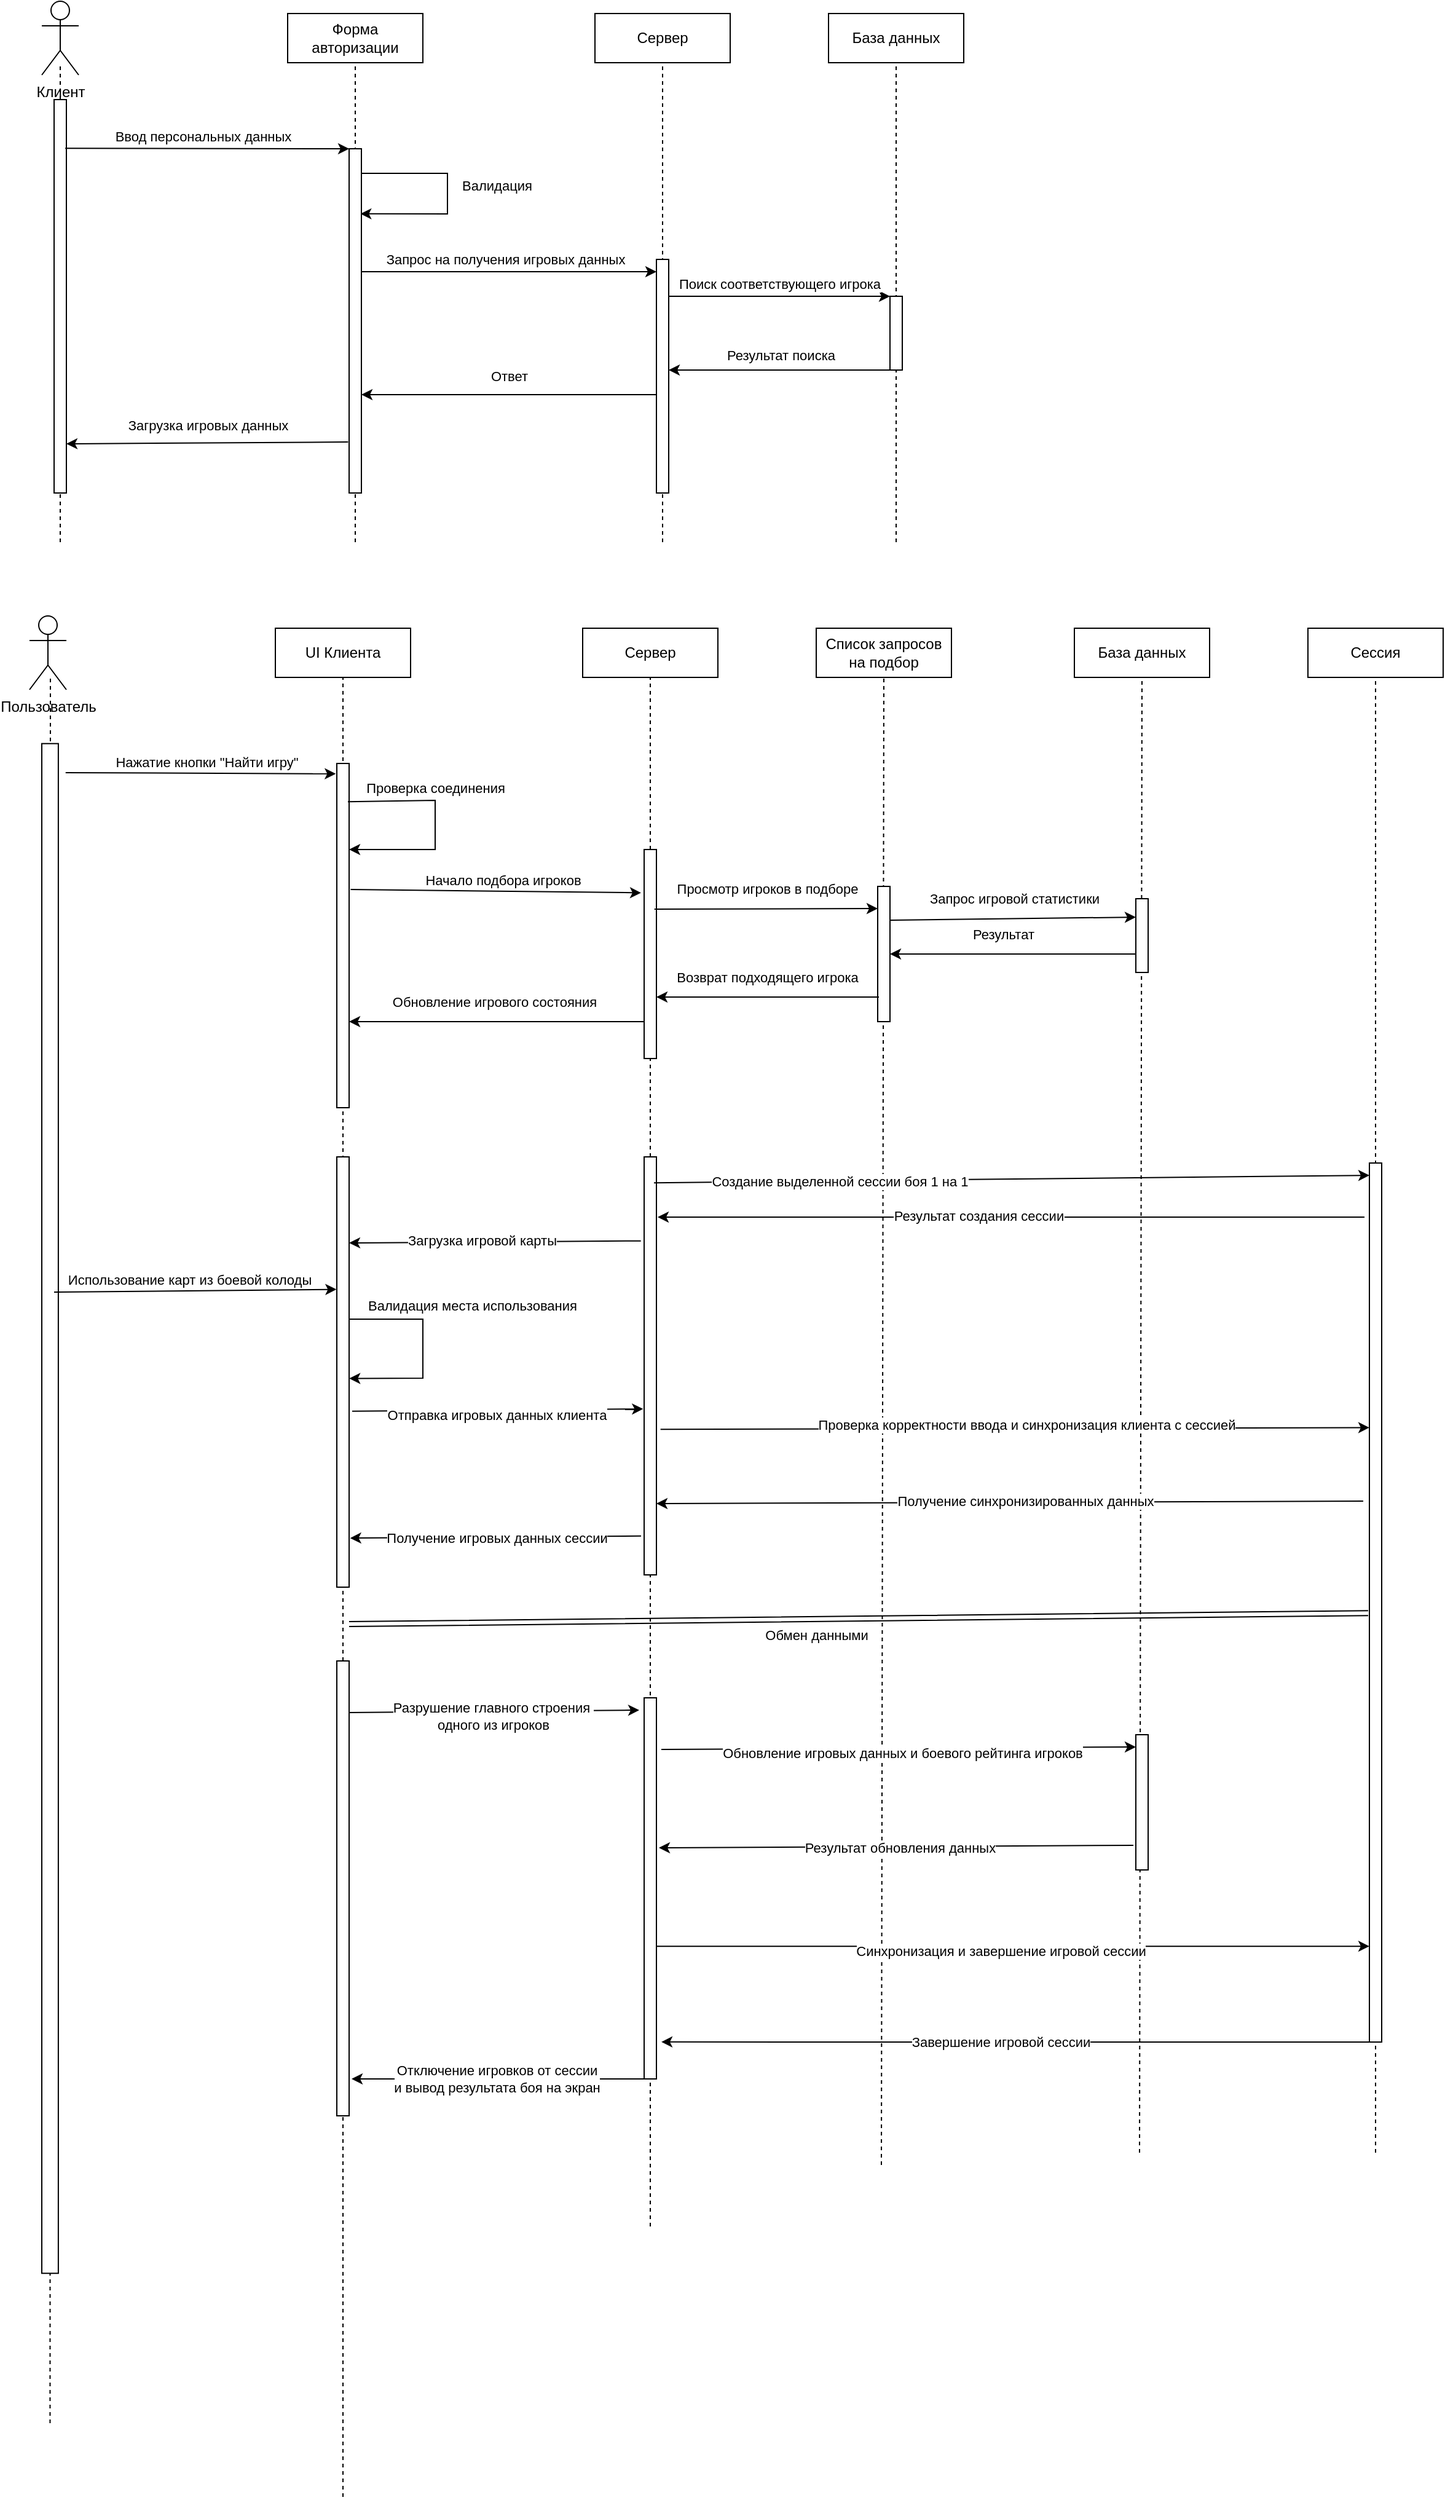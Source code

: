 <mxfile version="26.2.2">
  <diagram name="Page-1" id="2YBvvXClWsGukQMizWep">
    <mxGraphModel dx="2380" dy="1415" grid="1" gridSize="10" guides="1" tooltips="1" connect="1" arrows="1" fold="1" page="1" pageScale="1" pageWidth="850" pageHeight="1100" math="0" shadow="0">
      <root>
        <mxCell id="0" />
        <mxCell id="1" parent="0" />
        <mxCell id="uNs6HZ14tONVLXib2CyK-1" value="Клиент" style="shape=umlActor;verticalLabelPosition=bottom;verticalAlign=top;html=1;outlineConnect=0;" vertex="1" parent="1">
          <mxGeometry x="70" y="90" width="30" height="60" as="geometry" />
        </mxCell>
        <mxCell id="uNs6HZ14tONVLXib2CyK-5" value="Форма авторизации" style="rounded=0;whiteSpace=wrap;html=1;" vertex="1" parent="1">
          <mxGeometry x="270" y="100" width="110" height="40" as="geometry" />
        </mxCell>
        <mxCell id="uNs6HZ14tONVLXib2CyK-8" value="" style="group" vertex="1" connectable="0" parent="1">
          <mxGeometry x="80" y="140" width="10" height="390" as="geometry" />
        </mxCell>
        <mxCell id="uNs6HZ14tONVLXib2CyK-9" value="" style="endArrow=none;dashed=1;html=1;rounded=0;" edge="1" parent="uNs6HZ14tONVLXib2CyK-8">
          <mxGeometry width="50" height="50" relative="1" as="geometry">
            <mxPoint x="5" y="390" as="sourcePoint" />
            <mxPoint x="5" as="targetPoint" />
          </mxGeometry>
        </mxCell>
        <mxCell id="uNs6HZ14tONVLXib2CyK-10" value="" style="rounded=0;whiteSpace=wrap;html=1;" vertex="1" parent="uNs6HZ14tONVLXib2CyK-8">
          <mxGeometry y="30" width="10" height="320" as="geometry" />
        </mxCell>
        <mxCell id="uNs6HZ14tONVLXib2CyK-14" value="" style="endArrow=classic;html=1;rounded=0;exitX=0.907;exitY=0.124;exitDx=0;exitDy=0;exitPerimeter=0;entryX=0;entryY=0;entryDx=0;entryDy=0;" edge="1" parent="1" source="uNs6HZ14tONVLXib2CyK-10" target="uNs6HZ14tONVLXib2CyK-2">
          <mxGeometry width="50" height="50" relative="1" as="geometry">
            <mxPoint x="270" y="260" as="sourcePoint" />
            <mxPoint x="319" y="220" as="targetPoint" />
          </mxGeometry>
        </mxCell>
        <mxCell id="uNs6HZ14tONVLXib2CyK-15" value="Ввод персональных данных" style="edgeLabel;html=1;align=center;verticalAlign=middle;resizable=0;points=[];" vertex="1" connectable="0" parent="uNs6HZ14tONVLXib2CyK-14">
          <mxGeometry x="0.116" y="-1" relative="1" as="geometry">
            <mxPoint x="-17" y="-11" as="offset" />
          </mxGeometry>
        </mxCell>
        <mxCell id="uNs6HZ14tONVLXib2CyK-19" value="Сервер" style="rounded=0;whiteSpace=wrap;html=1;" vertex="1" parent="1">
          <mxGeometry x="520" y="100" width="110" height="40" as="geometry" />
        </mxCell>
        <mxCell id="uNs6HZ14tONVLXib2CyK-20" value="" style="endArrow=classic;html=1;rounded=0;entryX=0.333;entryY=0.217;entryDx=0;entryDy=0;entryPerimeter=0;" edge="1" parent="1">
          <mxGeometry width="50" height="50" relative="1" as="geometry">
            <mxPoint x="330" y="310" as="sourcePoint" />
            <mxPoint x="570.0" y="310.0" as="targetPoint" />
          </mxGeometry>
        </mxCell>
        <mxCell id="uNs6HZ14tONVLXib2CyK-21" value="Запрос на получения игровых данных" style="edgeLabel;html=1;align=center;verticalAlign=middle;resizable=0;points=[];" vertex="1" connectable="0" parent="uNs6HZ14tONVLXib2CyK-20">
          <mxGeometry x="0.116" y="-1" relative="1" as="geometry">
            <mxPoint x="-17" y="-11" as="offset" />
          </mxGeometry>
        </mxCell>
        <mxCell id="uNs6HZ14tONVLXib2CyK-22" value="" style="endArrow=classic;html=1;rounded=0;exitX=0.907;exitY=0.124;exitDx=0;exitDy=0;exitPerimeter=0;entryX=0.914;entryY=0.189;entryDx=0;entryDy=0;entryPerimeter=0;" edge="1" parent="1" target="uNs6HZ14tONVLXib2CyK-2">
          <mxGeometry width="50" height="50" relative="1" as="geometry">
            <mxPoint x="330" y="230" as="sourcePoint" />
            <mxPoint x="400" y="231" as="targetPoint" />
            <Array as="points">
              <mxPoint x="400" y="230" />
              <mxPoint x="400" y="263" />
            </Array>
          </mxGeometry>
        </mxCell>
        <mxCell id="uNs6HZ14tONVLXib2CyK-23" value="Валидация" style="edgeLabel;html=1;align=center;verticalAlign=middle;resizable=0;points=[];" vertex="1" connectable="0" parent="uNs6HZ14tONVLXib2CyK-22">
          <mxGeometry x="0.116" y="-1" relative="1" as="geometry">
            <mxPoint x="41" y="-17" as="offset" />
          </mxGeometry>
        </mxCell>
        <mxCell id="uNs6HZ14tONVLXib2CyK-24" value="" style="endArrow=classic;html=1;rounded=0;entryX=0.333;entryY=0.217;entryDx=0;entryDy=0;entryPerimeter=0;" edge="1" parent="1">
          <mxGeometry width="50" height="50" relative="1" as="geometry">
            <mxPoint x="570.0" y="410.0" as="sourcePoint" />
            <mxPoint x="330" y="410" as="targetPoint" />
          </mxGeometry>
        </mxCell>
        <mxCell id="uNs6HZ14tONVLXib2CyK-25" value="Ответ" style="edgeLabel;html=1;align=center;verticalAlign=middle;resizable=0;points=[];" vertex="1" connectable="0" parent="uNs6HZ14tONVLXib2CyK-24">
          <mxGeometry x="0.116" y="-1" relative="1" as="geometry">
            <mxPoint x="14" y="-14" as="offset" />
          </mxGeometry>
        </mxCell>
        <mxCell id="uNs6HZ14tONVLXib2CyK-3" value="" style="endArrow=none;dashed=1;html=1;rounded=0;" edge="1" parent="1">
          <mxGeometry width="50" height="50" relative="1" as="geometry">
            <mxPoint x="325" y="530" as="sourcePoint" />
            <mxPoint x="325" y="140" as="targetPoint" />
          </mxGeometry>
        </mxCell>
        <mxCell id="uNs6HZ14tONVLXib2CyK-2" value="" style="rounded=0;whiteSpace=wrap;html=1;" vertex="1" parent="1">
          <mxGeometry x="320" y="210" width="10" height="280" as="geometry" />
        </mxCell>
        <mxCell id="uNs6HZ14tONVLXib2CyK-34" value="База данных" style="rounded=0;whiteSpace=wrap;html=1;" vertex="1" parent="1">
          <mxGeometry x="710" y="100" width="110" height="40" as="geometry" />
        </mxCell>
        <mxCell id="uNs6HZ14tONVLXib2CyK-17" value="" style="endArrow=none;dashed=1;html=1;rounded=0;" edge="1" parent="1">
          <mxGeometry width="50" height="50" relative="1" as="geometry">
            <mxPoint x="575" y="530" as="sourcePoint" />
            <mxPoint x="575" y="140" as="targetPoint" />
          </mxGeometry>
        </mxCell>
        <mxCell id="uNs6HZ14tONVLXib2CyK-18" value="" style="rounded=0;whiteSpace=wrap;html=1;" vertex="1" parent="1">
          <mxGeometry x="570" y="300" width="10" height="190" as="geometry" />
        </mxCell>
        <mxCell id="uNs6HZ14tONVLXib2CyK-35" value="" style="endArrow=classic;html=1;rounded=0;entryX=0;entryY=0;entryDx=0;entryDy=0;" edge="1" parent="1" target="uNs6HZ14tONVLXib2CyK-33">
          <mxGeometry width="50" height="50" relative="1" as="geometry">
            <mxPoint x="580" y="330" as="sourcePoint" />
            <mxPoint x="740" y="330" as="targetPoint" />
          </mxGeometry>
        </mxCell>
        <mxCell id="uNs6HZ14tONVLXib2CyK-36" value="Поиск соответствующего игрока" style="edgeLabel;html=1;align=center;verticalAlign=middle;resizable=0;points=[];" vertex="1" connectable="0" parent="uNs6HZ14tONVLXib2CyK-35">
          <mxGeometry x="0.116" y="-1" relative="1" as="geometry">
            <mxPoint x="-11" y="-11" as="offset" />
          </mxGeometry>
        </mxCell>
        <mxCell id="uNs6HZ14tONVLXib2CyK-37" value="" style="endArrow=classic;html=1;rounded=0;entryX=0;entryY=0.5;entryDx=0;entryDy=0;" edge="1" parent="1">
          <mxGeometry width="50" height="50" relative="1" as="geometry">
            <mxPoint x="760" y="390" as="sourcePoint" />
            <mxPoint x="580" y="390" as="targetPoint" />
          </mxGeometry>
        </mxCell>
        <mxCell id="uNs6HZ14tONVLXib2CyK-38" value="Результат поиска" style="edgeLabel;html=1;align=center;verticalAlign=middle;resizable=0;points=[];" vertex="1" connectable="0" parent="uNs6HZ14tONVLXib2CyK-37">
          <mxGeometry x="0.116" y="-1" relative="1" as="geometry">
            <mxPoint x="11" y="-11" as="offset" />
          </mxGeometry>
        </mxCell>
        <mxCell id="uNs6HZ14tONVLXib2CyK-39" value="" style="endArrow=classic;html=1;rounded=0;entryX=0.333;entryY=0.217;entryDx=0;entryDy=0;entryPerimeter=0;exitX=-0.083;exitY=0.852;exitDx=0;exitDy=0;exitPerimeter=0;" edge="1" parent="1" source="uNs6HZ14tONVLXib2CyK-2">
          <mxGeometry width="50" height="50" relative="1" as="geometry">
            <mxPoint x="310" y="450" as="sourcePoint" />
            <mxPoint x="90" y="450" as="targetPoint" />
          </mxGeometry>
        </mxCell>
        <mxCell id="uNs6HZ14tONVLXib2CyK-40" value="Загрузка игровых данных" style="edgeLabel;html=1;align=center;verticalAlign=middle;resizable=0;points=[];" vertex="1" connectable="0" parent="uNs6HZ14tONVLXib2CyK-39">
          <mxGeometry x="0.116" y="-1" relative="1" as="geometry">
            <mxPoint x="14" y="-14" as="offset" />
          </mxGeometry>
        </mxCell>
        <mxCell id="uNs6HZ14tONVLXib2CyK-69" value="Пользователь" style="shape=umlActor;verticalLabelPosition=bottom;verticalAlign=top;html=1;outlineConnect=0;" vertex="1" parent="1">
          <mxGeometry x="60" y="590" width="30" height="60" as="geometry" />
        </mxCell>
        <mxCell id="uNs6HZ14tONVLXib2CyK-70" value="UI Клиента" style="rounded=0;whiteSpace=wrap;html=1;" vertex="1" parent="1">
          <mxGeometry x="260" y="600" width="110" height="40" as="geometry" />
        </mxCell>
        <mxCell id="uNs6HZ14tONVLXib2CyK-71" value="" style="group" vertex="1" connectable="0" parent="1">
          <mxGeometry x="70" y="580" width="13.45" height="1480" as="geometry" />
        </mxCell>
        <mxCell id="uNs6HZ14tONVLXib2CyK-72" value="" style="endArrow=none;dashed=1;html=1;rounded=0;" edge="1" parent="uNs6HZ14tONVLXib2CyK-71">
          <mxGeometry width="50" height="50" relative="1" as="geometry">
            <mxPoint x="6.725" y="1480" as="sourcePoint" />
            <mxPoint x="7" y="60" as="targetPoint" />
          </mxGeometry>
        </mxCell>
        <mxCell id="uNs6HZ14tONVLXib2CyK-73" value="" style="rounded=0;whiteSpace=wrap;html=1;" vertex="1" parent="uNs6HZ14tONVLXib2CyK-71">
          <mxGeometry y="113.838" width="13.45" height="1244.28" as="geometry" />
        </mxCell>
        <mxCell id="uNs6HZ14tONVLXib2CyK-76" value="Сервер" style="rounded=0;whiteSpace=wrap;html=1;" vertex="1" parent="1">
          <mxGeometry x="510" y="600" width="110" height="40" as="geometry" />
        </mxCell>
        <mxCell id="uNs6HZ14tONVLXib2CyK-83" value="" style="endArrow=none;dashed=1;html=1;rounded=0;" edge="1" parent="1" source="uNs6HZ14tONVLXib2CyK-178">
          <mxGeometry width="50" height="50" relative="1" as="geometry">
            <mxPoint x="315" y="2120" as="sourcePoint" />
            <mxPoint x="315" y="640" as="targetPoint" />
          </mxGeometry>
        </mxCell>
        <mxCell id="uNs6HZ14tONVLXib2CyK-84" value="" style="rounded=0;whiteSpace=wrap;html=1;" vertex="1" parent="1">
          <mxGeometry x="310" y="710" width="10" height="280" as="geometry" />
        </mxCell>
        <mxCell id="uNs6HZ14tONVLXib2CyK-89" value="" style="endArrow=none;dashed=1;html=1;rounded=0;" edge="1" parent="1" source="uNs6HZ14tONVLXib2CyK-90">
          <mxGeometry width="50" height="50" relative="1" as="geometry">
            <mxPoint x="565" y="1030" as="sourcePoint" />
            <mxPoint x="565" y="640" as="targetPoint" />
          </mxGeometry>
        </mxCell>
        <mxCell id="uNs6HZ14tONVLXib2CyK-32" value="" style="endArrow=none;dashed=1;html=1;rounded=0;" edge="1" parent="1">
          <mxGeometry width="50" height="50" relative="1" as="geometry">
            <mxPoint x="765" y="530" as="sourcePoint" />
            <mxPoint x="765" y="140" as="targetPoint" />
          </mxGeometry>
        </mxCell>
        <mxCell id="uNs6HZ14tONVLXib2CyK-33" value="" style="rounded=0;whiteSpace=wrap;html=1;" vertex="1" parent="1">
          <mxGeometry x="760" y="330" width="10" height="60" as="geometry" />
        </mxCell>
        <mxCell id="uNs6HZ14tONVLXib2CyK-100" value="" style="endArrow=classic;html=1;rounded=0;exitX=1.44;exitY=0.019;exitDx=0;exitDy=0;exitPerimeter=0;entryX=-0.083;entryY=0.03;entryDx=0;entryDy=0;entryPerimeter=0;" edge="1" parent="1" source="uNs6HZ14tONVLXib2CyK-73" target="uNs6HZ14tONVLXib2CyK-84">
          <mxGeometry width="50" height="50" relative="1" as="geometry">
            <mxPoint x="440" y="780" as="sourcePoint" />
            <mxPoint x="490" y="730" as="targetPoint" />
          </mxGeometry>
        </mxCell>
        <mxCell id="uNs6HZ14tONVLXib2CyK-101" value="Нажатие кнопки &quot;Найти игру&quot;" style="edgeLabel;html=1;align=center;verticalAlign=middle;resizable=0;points=[];" vertex="1" connectable="0" parent="uNs6HZ14tONVLXib2CyK-100">
          <mxGeometry x="0.193" y="-4" relative="1" as="geometry">
            <mxPoint x="-17" y="-13" as="offset" />
          </mxGeometry>
        </mxCell>
        <mxCell id="uNs6HZ14tONVLXib2CyK-102" value="" style="endArrow=none;dashed=1;html=1;rounded=0;" edge="1" parent="1" target="uNs6HZ14tONVLXib2CyK-90">
          <mxGeometry width="50" height="50" relative="1" as="geometry">
            <mxPoint x="565" y="1900" as="sourcePoint" />
            <mxPoint x="565" y="640" as="targetPoint" />
          </mxGeometry>
        </mxCell>
        <mxCell id="uNs6HZ14tONVLXib2CyK-90" value="" style="rounded=0;whiteSpace=wrap;html=1;" vertex="1" parent="1">
          <mxGeometry x="560" y="780" width="10" height="170" as="geometry" />
        </mxCell>
        <mxCell id="uNs6HZ14tONVLXib2CyK-103" value="" style="endArrow=classic;html=1;rounded=0;exitX=0.9;exitY=0.111;exitDx=0;exitDy=0;exitPerimeter=0;entryX=1;entryY=0.25;entryDx=0;entryDy=0;" edge="1" parent="1" source="uNs6HZ14tONVLXib2CyK-84" target="uNs6HZ14tONVLXib2CyK-84">
          <mxGeometry width="50" height="50" relative="1" as="geometry">
            <mxPoint x="320" y="752" as="sourcePoint" />
            <mxPoint x="340" y="820" as="targetPoint" />
            <Array as="points">
              <mxPoint x="390" y="740" />
              <mxPoint x="390" y="780" />
            </Array>
          </mxGeometry>
        </mxCell>
        <mxCell id="uNs6HZ14tONVLXib2CyK-104" value="Проверка соединения" style="edgeLabel;html=1;align=center;verticalAlign=middle;resizable=0;points=[];" vertex="1" connectable="0" parent="uNs6HZ14tONVLXib2CyK-103">
          <mxGeometry x="0.193" y="-4" relative="1" as="geometry">
            <mxPoint x="4" y="-47" as="offset" />
          </mxGeometry>
        </mxCell>
        <mxCell id="uNs6HZ14tONVLXib2CyK-107" value="" style="endArrow=classic;html=1;rounded=0;exitX=1.12;exitY=0.366;exitDx=0;exitDy=0;exitPerimeter=0;entryX=-0.25;entryY=0.207;entryDx=0;entryDy=0;entryPerimeter=0;" edge="1" parent="1" source="uNs6HZ14tONVLXib2CyK-84" target="uNs6HZ14tONVLXib2CyK-90">
          <mxGeometry width="50" height="50" relative="1" as="geometry">
            <mxPoint x="320" y="802" as="sourcePoint" />
            <mxPoint x="549" y="800" as="targetPoint" />
          </mxGeometry>
        </mxCell>
        <mxCell id="uNs6HZ14tONVLXib2CyK-108" value="Начало подбора игроков" style="edgeLabel;html=1;align=center;verticalAlign=middle;resizable=0;points=[];" vertex="1" connectable="0" parent="uNs6HZ14tONVLXib2CyK-107">
          <mxGeometry x="0.193" y="-4" relative="1" as="geometry">
            <mxPoint x="-17" y="-13" as="offset" />
          </mxGeometry>
        </mxCell>
        <mxCell id="uNs6HZ14tONVLXib2CyK-111" value="" style="group" vertex="1" connectable="0" parent="1">
          <mxGeometry x="1100" y="600" width="110" height="430" as="geometry" />
        </mxCell>
        <mxCell id="uNs6HZ14tONVLXib2CyK-97" value="Сессия" style="rounded=0;whiteSpace=wrap;html=1;" vertex="1" parent="uNs6HZ14tONVLXib2CyK-111">
          <mxGeometry width="110" height="40" as="geometry" />
        </mxCell>
        <mxCell id="uNs6HZ14tONVLXib2CyK-98" value="" style="endArrow=none;dashed=1;html=1;rounded=0;" edge="1" parent="uNs6HZ14tONVLXib2CyK-111">
          <mxGeometry width="50" height="50" relative="1" as="geometry">
            <mxPoint x="55" y="1240" as="sourcePoint" />
            <mxPoint x="55" y="40" as="targetPoint" />
          </mxGeometry>
        </mxCell>
        <mxCell id="uNs6HZ14tONVLXib2CyK-112" value="" style="group" vertex="1" connectable="0" parent="1">
          <mxGeometry x="910" y="600" width="110" height="430" as="geometry" />
        </mxCell>
        <mxCell id="uNs6HZ14tONVLXib2CyK-109" value="База данных" style="rounded=0;whiteSpace=wrap;html=1;" vertex="1" parent="uNs6HZ14tONVLXib2CyK-112">
          <mxGeometry width="110" height="40" as="geometry" />
        </mxCell>
        <mxCell id="uNs6HZ14tONVLXib2CyK-110" value="" style="endArrow=none;dashed=1;html=1;rounded=0;entryX=0.5;entryY=1;entryDx=0;entryDy=0;" edge="1" parent="uNs6HZ14tONVLXib2CyK-112" target="uNs6HZ14tONVLXib2CyK-109">
          <mxGeometry width="50" height="50" relative="1" as="geometry">
            <mxPoint x="53" y="1240" as="sourcePoint" />
            <mxPoint x="54.58" y="40" as="targetPoint" />
          </mxGeometry>
        </mxCell>
        <mxCell id="uNs6HZ14tONVLXib2CyK-113" value="" style="group" vertex="1" connectable="0" parent="1">
          <mxGeometry x="700" y="600" width="110" height="430" as="geometry" />
        </mxCell>
        <mxCell id="uNs6HZ14tONVLXib2CyK-114" value="Список запросов на подбор" style="rounded=0;whiteSpace=wrap;html=1;" vertex="1" parent="uNs6HZ14tONVLXib2CyK-113">
          <mxGeometry width="110" height="40" as="geometry" />
        </mxCell>
        <mxCell id="uNs6HZ14tONVLXib2CyK-115" value="" style="endArrow=none;dashed=1;html=1;rounded=0;entryX=0.5;entryY=1;entryDx=0;entryDy=0;" edge="1" parent="uNs6HZ14tONVLXib2CyK-113" target="uNs6HZ14tONVLXib2CyK-114">
          <mxGeometry width="50" height="50" relative="1" as="geometry">
            <mxPoint x="53" y="1250" as="sourcePoint" />
            <mxPoint x="54.58" y="40" as="targetPoint" />
          </mxGeometry>
        </mxCell>
        <mxCell id="uNs6HZ14tONVLXib2CyK-128" value="" style="rounded=0;whiteSpace=wrap;html=1;" vertex="1" parent="uNs6HZ14tONVLXib2CyK-113">
          <mxGeometry x="50" y="210" width="10" height="110" as="geometry" />
        </mxCell>
        <mxCell id="uNs6HZ14tONVLXib2CyK-116" value="" style="endArrow=classic;html=1;rounded=0;exitX=0.833;exitY=0.285;exitDx=0;exitDy=0;exitPerimeter=0;" edge="1" parent="1" source="uNs6HZ14tONVLXib2CyK-90">
          <mxGeometry width="50" height="50" relative="1" as="geometry">
            <mxPoint x="570" y="830" as="sourcePoint" />
            <mxPoint x="750" y="828" as="targetPoint" />
          </mxGeometry>
        </mxCell>
        <mxCell id="uNs6HZ14tONVLXib2CyK-117" value="Просмотр игроков в подборе" style="edgeLabel;html=1;align=center;verticalAlign=middle;resizable=0;points=[];" vertex="1" connectable="0" parent="uNs6HZ14tONVLXib2CyK-116">
          <mxGeometry x="0.044" relative="1" as="geometry">
            <mxPoint x="-4" y="-16" as="offset" />
          </mxGeometry>
        </mxCell>
        <mxCell id="uNs6HZ14tONVLXib2CyK-118" value="" style="endArrow=classic;html=1;rounded=0;exitX=1;exitY=0.25;exitDx=0;exitDy=0;entryX=0;entryY=0.25;entryDx=0;entryDy=0;" edge="1" parent="1" source="uNs6HZ14tONVLXib2CyK-128" target="uNs6HZ14tONVLXib2CyK-133">
          <mxGeometry width="50" height="50" relative="1" as="geometry">
            <mxPoint x="770" y="834.66" as="sourcePoint" />
            <mxPoint x="951" y="834.66" as="targetPoint" />
          </mxGeometry>
        </mxCell>
        <mxCell id="uNs6HZ14tONVLXib2CyK-119" value="Запрос игровой статистики" style="edgeLabel;html=1;align=center;verticalAlign=middle;resizable=0;points=[];" vertex="1" connectable="0" parent="uNs6HZ14tONVLXib2CyK-118">
          <mxGeometry x="0.044" relative="1" as="geometry">
            <mxPoint x="-4" y="-16" as="offset" />
          </mxGeometry>
        </mxCell>
        <mxCell id="uNs6HZ14tONVLXib2CyK-120" value="" style="endArrow=classic;html=1;rounded=0;exitX=0;exitY=0.75;exitDx=0;exitDy=0;entryX=1;entryY=0.5;entryDx=0;entryDy=0;" edge="1" parent="1" source="uNs6HZ14tONVLXib2CyK-133" target="uNs6HZ14tONVLXib2CyK-128">
          <mxGeometry width="50" height="50" relative="1" as="geometry">
            <mxPoint x="951" y="870" as="sourcePoint" />
            <mxPoint x="770" y="870" as="targetPoint" />
          </mxGeometry>
        </mxCell>
        <mxCell id="uNs6HZ14tONVLXib2CyK-121" value="Результат" style="edgeLabel;html=1;align=center;verticalAlign=middle;resizable=0;points=[];" vertex="1" connectable="0" parent="uNs6HZ14tONVLXib2CyK-120">
          <mxGeometry x="0.044" relative="1" as="geometry">
            <mxPoint x="-4" y="-16" as="offset" />
          </mxGeometry>
        </mxCell>
        <mxCell id="uNs6HZ14tONVLXib2CyK-122" value="" style="endArrow=classic;html=1;rounded=0;exitX=0.907;exitY=0.223;exitDx=0;exitDy=0;exitPerimeter=0;" edge="1" parent="1">
          <mxGeometry width="50" height="50" relative="1" as="geometry">
            <mxPoint x="751" y="900" as="sourcePoint" />
            <mxPoint x="570" y="900" as="targetPoint" />
          </mxGeometry>
        </mxCell>
        <mxCell id="uNs6HZ14tONVLXib2CyK-123" value="Возврат подходящего игрока" style="edgeLabel;html=1;align=center;verticalAlign=middle;resizable=0;points=[];" vertex="1" connectable="0" parent="uNs6HZ14tONVLXib2CyK-122">
          <mxGeometry x="0.044" relative="1" as="geometry">
            <mxPoint x="3" y="-16" as="offset" />
          </mxGeometry>
        </mxCell>
        <mxCell id="uNs6HZ14tONVLXib2CyK-124" value="" style="endArrow=classic;html=1;rounded=0;exitX=0.907;exitY=0.223;exitDx=0;exitDy=0;exitPerimeter=0;entryX=1;entryY=0.75;entryDx=0;entryDy=0;" edge="1" parent="1" target="uNs6HZ14tONVLXib2CyK-84">
          <mxGeometry width="50" height="50" relative="1" as="geometry">
            <mxPoint x="560" y="920" as="sourcePoint" />
            <mxPoint x="379" y="920" as="targetPoint" />
          </mxGeometry>
        </mxCell>
        <mxCell id="uNs6HZ14tONVLXib2CyK-125" value="Обновление игрового состояния" style="edgeLabel;html=1;align=center;verticalAlign=middle;resizable=0;points=[];" vertex="1" connectable="0" parent="uNs6HZ14tONVLXib2CyK-124">
          <mxGeometry x="0.044" relative="1" as="geometry">
            <mxPoint x="3" y="-16" as="offset" />
          </mxGeometry>
        </mxCell>
        <mxCell id="uNs6HZ14tONVLXib2CyK-133" value="" style="rounded=0;whiteSpace=wrap;html=1;" vertex="1" parent="1">
          <mxGeometry x="960" y="820" width="10" height="60" as="geometry" />
        </mxCell>
        <mxCell id="uNs6HZ14tONVLXib2CyK-140" value="" style="rounded=0;whiteSpace=wrap;html=1;" vertex="1" parent="1">
          <mxGeometry x="560" y="1030" width="10" height="340" as="geometry" />
        </mxCell>
        <mxCell id="uNs6HZ14tONVLXib2CyK-141" value="" style="endArrow=classic;html=1;rounded=0;exitX=0.8;exitY=0.062;exitDx=0;exitDy=0;exitPerimeter=0;" edge="1" parent="1" source="uNs6HZ14tONVLXib2CyK-140">
          <mxGeometry width="50" height="50" relative="1" as="geometry">
            <mxPoint x="720" y="1030" as="sourcePoint" />
            <mxPoint x="1150" y="1045" as="targetPoint" />
          </mxGeometry>
        </mxCell>
        <mxCell id="uNs6HZ14tONVLXib2CyK-142" value="Создание выделенной сессии боя 1 на 1" style="edgeLabel;html=1;align=center;verticalAlign=middle;resizable=0;points=[];" vertex="1" connectable="0" parent="uNs6HZ14tONVLXib2CyK-141">
          <mxGeometry x="-0.483" relative="1" as="geometry">
            <mxPoint as="offset" />
          </mxGeometry>
        </mxCell>
        <mxCell id="uNs6HZ14tONVLXib2CyK-143" value="" style="rounded=0;whiteSpace=wrap;html=1;" vertex="1" parent="1">
          <mxGeometry x="1150" y="1035" width="10" height="715" as="geometry" />
        </mxCell>
        <mxCell id="uNs6HZ14tONVLXib2CyK-144" value="" style="endArrow=classic;html=1;rounded=0;entryX=1.1;entryY=0.144;entryDx=0;entryDy=0;entryPerimeter=0;" edge="1" parent="1" target="uNs6HZ14tONVLXib2CyK-140">
          <mxGeometry width="50" height="50" relative="1" as="geometry">
            <mxPoint x="1146" y="1079" as="sourcePoint" />
            <mxPoint x="610" y="1050" as="targetPoint" />
          </mxGeometry>
        </mxCell>
        <mxCell id="uNs6HZ14tONVLXib2CyK-145" value="Результат создания сессии" style="edgeLabel;html=1;align=center;verticalAlign=middle;resizable=0;points=[];" vertex="1" connectable="0" parent="uNs6HZ14tONVLXib2CyK-144">
          <mxGeometry x="0.092" y="-1" relative="1" as="geometry">
            <mxPoint as="offset" />
          </mxGeometry>
        </mxCell>
        <mxCell id="uNs6HZ14tONVLXib2CyK-146" value="" style="rounded=0;whiteSpace=wrap;html=1;" vertex="1" parent="1">
          <mxGeometry x="310" y="1030" width="10" height="350" as="geometry" />
        </mxCell>
        <mxCell id="uNs6HZ14tONVLXib2CyK-148" value="" style="endArrow=classic;html=1;rounded=0;entryX=1.1;entryY=0.144;entryDx=0;entryDy=0;entryPerimeter=0;exitX=-0.266;exitY=0.201;exitDx=0;exitDy=0;exitPerimeter=0;" edge="1" parent="1" source="uNs6HZ14tONVLXib2CyK-140">
          <mxGeometry width="50" height="50" relative="1" as="geometry">
            <mxPoint x="560" y="1095" as="sourcePoint" />
            <mxPoint x="320" y="1100" as="targetPoint" />
          </mxGeometry>
        </mxCell>
        <mxCell id="uNs6HZ14tONVLXib2CyK-149" value="Загрузка игровой карты" style="edgeLabel;html=1;align=center;verticalAlign=middle;resizable=0;points=[];" vertex="1" connectable="0" parent="uNs6HZ14tONVLXib2CyK-148">
          <mxGeometry x="0.092" y="-1" relative="1" as="geometry">
            <mxPoint as="offset" />
          </mxGeometry>
        </mxCell>
        <mxCell id="uNs6HZ14tONVLXib2CyK-150" value="" style="endArrow=classic;html=1;rounded=0;entryX=-0.029;entryY=0.308;entryDx=0;entryDy=0;entryPerimeter=0;" edge="1" parent="1" target="uNs6HZ14tONVLXib2CyK-146">
          <mxGeometry width="50" height="50" relative="1" as="geometry">
            <mxPoint x="80" y="1140" as="sourcePoint" />
            <mxPoint x="420" y="1030" as="targetPoint" />
          </mxGeometry>
        </mxCell>
        <mxCell id="uNs6HZ14tONVLXib2CyK-151" value="Использование карт из боевой колоды" style="edgeLabel;html=1;align=center;verticalAlign=middle;resizable=0;points=[];" vertex="1" connectable="0" parent="uNs6HZ14tONVLXib2CyK-150">
          <mxGeometry x="-0.159" y="-2" relative="1" as="geometry">
            <mxPoint x="13" y="-11" as="offset" />
          </mxGeometry>
        </mxCell>
        <mxCell id="uNs6HZ14tONVLXib2CyK-152" value="" style="endArrow=classic;html=1;rounded=0;entryX=1.01;entryY=0.515;entryDx=0;entryDy=0;entryPerimeter=0;" edge="1" parent="1" target="uNs6HZ14tONVLXib2CyK-146">
          <mxGeometry width="50" height="50" relative="1" as="geometry">
            <mxPoint x="320" y="1162" as="sourcePoint" />
            <mxPoint x="550" y="1160" as="targetPoint" />
            <Array as="points">
              <mxPoint x="380" y="1162" />
              <mxPoint x="380" y="1210" />
            </Array>
          </mxGeometry>
        </mxCell>
        <mxCell id="uNs6HZ14tONVLXib2CyK-153" value="Валидация места использования" style="edgeLabel;html=1;align=center;verticalAlign=middle;resizable=0;points=[];" vertex="1" connectable="0" parent="uNs6HZ14tONVLXib2CyK-152">
          <mxGeometry x="-0.159" y="-2" relative="1" as="geometry">
            <mxPoint x="42" y="-22" as="offset" />
          </mxGeometry>
        </mxCell>
        <mxCell id="uNs6HZ14tONVLXib2CyK-155" value="" style="endArrow=classic;html=1;rounded=0;exitX=1.25;exitY=0.591;exitDx=0;exitDy=0;exitPerimeter=0;entryX=-0.083;entryY=0.603;entryDx=0;entryDy=0;entryPerimeter=0;" edge="1" parent="1" source="uNs6HZ14tONVLXib2CyK-146" target="uNs6HZ14tONVLXib2CyK-140">
          <mxGeometry width="50" height="50" relative="1" as="geometry">
            <mxPoint x="490" y="1220" as="sourcePoint" />
            <mxPoint x="540" y="1170" as="targetPoint" />
          </mxGeometry>
        </mxCell>
        <mxCell id="uNs6HZ14tONVLXib2CyK-156" value="Отправка игровых данных клиента" style="edgeLabel;html=1;align=center;verticalAlign=middle;resizable=0;points=[];" vertex="1" connectable="0" parent="uNs6HZ14tONVLXib2CyK-155">
          <mxGeometry x="0.289" y="-1" relative="1" as="geometry">
            <mxPoint x="-35" y="3" as="offset" />
          </mxGeometry>
        </mxCell>
        <mxCell id="uNs6HZ14tONVLXib2CyK-157" value="" style="endArrow=classic;html=1;rounded=0;exitX=1.333;exitY=0.652;exitDx=0;exitDy=0;exitPerimeter=0;entryX=0;entryY=0.301;entryDx=0;entryDy=0;entryPerimeter=0;" edge="1" parent="1" source="uNs6HZ14tONVLXib2CyK-140" target="uNs6HZ14tONVLXib2CyK-143">
          <mxGeometry width="50" height="50" relative="1" as="geometry">
            <mxPoint x="720" y="1120" as="sourcePoint" />
            <mxPoint x="770" y="1070" as="targetPoint" />
          </mxGeometry>
        </mxCell>
        <mxCell id="uNs6HZ14tONVLXib2CyK-158" value="Проверка корректности ввода и синхронизация клиента с сессией" style="edgeLabel;html=1;align=center;verticalAlign=middle;resizable=0;points=[];" vertex="1" connectable="0" parent="uNs6HZ14tONVLXib2CyK-157">
          <mxGeometry x="-0.193" y="3" relative="1" as="geometry">
            <mxPoint x="65" as="offset" />
          </mxGeometry>
        </mxCell>
        <mxCell id="uNs6HZ14tONVLXib2CyK-160" value="" style="endArrow=classic;html=1;rounded=0;exitX=1.333;exitY=0.652;exitDx=0;exitDy=0;exitPerimeter=0;entryX=-0.25;entryY=0.642;entryDx=0;entryDy=0;entryPerimeter=0;" edge="1" parent="1">
          <mxGeometry width="50" height="50" relative="1" as="geometry">
            <mxPoint x="1145" y="1310" as="sourcePoint" />
            <mxPoint x="570" y="1312" as="targetPoint" />
          </mxGeometry>
        </mxCell>
        <mxCell id="uNs6HZ14tONVLXib2CyK-161" value="Получение синхронизированных данных" style="edgeLabel;html=1;align=center;verticalAlign=middle;resizable=0;points=[];" vertex="1" connectable="0" parent="uNs6HZ14tONVLXib2CyK-160">
          <mxGeometry x="-0.193" y="3" relative="1" as="geometry">
            <mxPoint x="-43" y="-4" as="offset" />
          </mxGeometry>
        </mxCell>
        <mxCell id="uNs6HZ14tONVLXib2CyK-162" value="" style="endArrow=classic;html=1;rounded=0;entryX=1.083;entryY=0.886;entryDx=0;entryDy=0;entryPerimeter=0;exitX=-0.25;exitY=0.907;exitDx=0;exitDy=0;exitPerimeter=0;" edge="1" parent="1" source="uNs6HZ14tONVLXib2CyK-140" target="uNs6HZ14tONVLXib2CyK-146">
          <mxGeometry width="50" height="50" relative="1" as="geometry">
            <mxPoint x="480" y="1340" as="sourcePoint" />
            <mxPoint x="530" y="1290" as="targetPoint" />
          </mxGeometry>
        </mxCell>
        <mxCell id="uNs6HZ14tONVLXib2CyK-163" value="Получение игровых данных сессии" style="edgeLabel;html=1;align=center;verticalAlign=middle;resizable=0;points=[];" vertex="1" connectable="0" parent="uNs6HZ14tONVLXib2CyK-162">
          <mxGeometry x="0.408" relative="1" as="geometry">
            <mxPoint x="49" as="offset" />
          </mxGeometry>
        </mxCell>
        <mxCell id="uNs6HZ14tONVLXib2CyK-176" value="" style="shape=link;html=1;rounded=0;entryX=-0.1;entryY=0.512;entryDx=0;entryDy=0;entryPerimeter=0;" edge="1" parent="1" target="uNs6HZ14tONVLXib2CyK-143">
          <mxGeometry width="100" relative="1" as="geometry">
            <mxPoint x="320" y="1410" as="sourcePoint" />
            <mxPoint x="420" y="1370" as="targetPoint" />
          </mxGeometry>
        </mxCell>
        <mxCell id="uNs6HZ14tONVLXib2CyK-177" value="Обмен данными" style="edgeLabel;html=1;align=center;verticalAlign=middle;resizable=0;points=[];" vertex="1" connectable="0" parent="uNs6HZ14tONVLXib2CyK-176">
          <mxGeometry x="-0.048" y="-3" relative="1" as="geometry">
            <mxPoint x="-15" y="10" as="offset" />
          </mxGeometry>
        </mxCell>
        <mxCell id="uNs6HZ14tONVLXib2CyK-179" value="" style="endArrow=none;dashed=1;html=1;rounded=0;" edge="1" parent="1" target="uNs6HZ14tONVLXib2CyK-178">
          <mxGeometry width="50" height="50" relative="1" as="geometry">
            <mxPoint x="315" y="2120" as="sourcePoint" />
            <mxPoint x="315" y="640" as="targetPoint" />
          </mxGeometry>
        </mxCell>
        <mxCell id="uNs6HZ14tONVLXib2CyK-178" value="" style="rounded=0;whiteSpace=wrap;html=1;" vertex="1" parent="1">
          <mxGeometry x="310" y="1440" width="10" height="370" as="geometry" />
        </mxCell>
        <mxCell id="uNs6HZ14tONVLXib2CyK-180" value="" style="endArrow=classic;html=1;rounded=0;exitX=1.25;exitY=0.591;exitDx=0;exitDy=0;exitPerimeter=0;entryX=-0.083;entryY=0.603;entryDx=0;entryDy=0;entryPerimeter=0;" edge="1" parent="1">
          <mxGeometry width="50" height="50" relative="1" as="geometry">
            <mxPoint x="320" y="1482" as="sourcePoint" />
            <mxPoint x="556" y="1480" as="targetPoint" />
          </mxGeometry>
        </mxCell>
        <mxCell id="uNs6HZ14tONVLXib2CyK-181" value="Разрушение главного строения&amp;nbsp;&lt;div&gt;одного из игроков&lt;/div&gt;" style="edgeLabel;html=1;align=center;verticalAlign=middle;resizable=0;points=[];" vertex="1" connectable="0" parent="uNs6HZ14tONVLXib2CyK-180">
          <mxGeometry x="0.289" y="-1" relative="1" as="geometry">
            <mxPoint x="-35" y="3" as="offset" />
          </mxGeometry>
        </mxCell>
        <mxCell id="uNs6HZ14tONVLXib2CyK-183" value="" style="rounded=0;whiteSpace=wrap;html=1;" vertex="1" parent="1">
          <mxGeometry x="560" y="1470" width="10" height="310" as="geometry" />
        </mxCell>
        <mxCell id="uNs6HZ14tONVLXib2CyK-184" value="" style="endArrow=classic;html=1;rounded=0;exitX=1.25;exitY=0.591;exitDx=0;exitDy=0;exitPerimeter=0;" edge="1" parent="1">
          <mxGeometry width="50" height="50" relative="1" as="geometry">
            <mxPoint x="574" y="1512" as="sourcePoint" />
            <mxPoint x="960" y="1510" as="targetPoint" />
          </mxGeometry>
        </mxCell>
        <mxCell id="uNs6HZ14tONVLXib2CyK-185" value="Обновление игровых данных и боевого рейтинга игроков" style="edgeLabel;html=1;align=center;verticalAlign=middle;resizable=0;points=[];" vertex="1" connectable="0" parent="uNs6HZ14tONVLXib2CyK-184">
          <mxGeometry x="0.289" y="-1" relative="1" as="geometry">
            <mxPoint x="-53" y="3" as="offset" />
          </mxGeometry>
        </mxCell>
        <mxCell id="uNs6HZ14tONVLXib2CyK-186" value="" style="rounded=0;whiteSpace=wrap;html=1;" vertex="1" parent="1">
          <mxGeometry x="960" y="1500" width="10" height="110" as="geometry" />
        </mxCell>
        <mxCell id="uNs6HZ14tONVLXib2CyK-187" value="" style="endArrow=classic;html=1;rounded=0;exitX=1.25;exitY=0.591;exitDx=0;exitDy=0;exitPerimeter=0;" edge="1" parent="1">
          <mxGeometry width="50" height="50" relative="1" as="geometry">
            <mxPoint x="958" y="1590" as="sourcePoint" />
            <mxPoint x="572" y="1592" as="targetPoint" />
          </mxGeometry>
        </mxCell>
        <mxCell id="uNs6HZ14tONVLXib2CyK-188" value="Результат обновления данных" style="edgeLabel;html=1;align=center;verticalAlign=middle;resizable=0;points=[];" vertex="1" connectable="0" parent="uNs6HZ14tONVLXib2CyK-187">
          <mxGeometry x="0.289" y="-1" relative="1" as="geometry">
            <mxPoint x="59" y="1" as="offset" />
          </mxGeometry>
        </mxCell>
        <mxCell id="uNs6HZ14tONVLXib2CyK-190" value="" style="endArrow=classic;html=1;rounded=0;exitX=1;exitY=0.652;exitDx=0;exitDy=0;exitPerimeter=0;entryX=0;entryY=0.891;entryDx=0;entryDy=0;entryPerimeter=0;" edge="1" parent="1" source="uNs6HZ14tONVLXib2CyK-183" target="uNs6HZ14tONVLXib2CyK-143">
          <mxGeometry width="50" height="50" relative="1" as="geometry">
            <mxPoint x="720" y="1480" as="sourcePoint" />
            <mxPoint x="770" y="1430" as="targetPoint" />
          </mxGeometry>
        </mxCell>
        <mxCell id="uNs6HZ14tONVLXib2CyK-191" value="Синхронизация и завершение игровой сессии" style="edgeLabel;html=1;align=center;verticalAlign=middle;resizable=0;points=[];" vertex="1" connectable="0" parent="uNs6HZ14tONVLXib2CyK-190">
          <mxGeometry x="-0.183" y="-4" relative="1" as="geometry">
            <mxPoint x="43" as="offset" />
          </mxGeometry>
        </mxCell>
        <mxCell id="uNs6HZ14tONVLXib2CyK-192" value="" style="endArrow=classic;html=1;rounded=0;entryX=1.4;entryY=0.903;entryDx=0;entryDy=0;entryPerimeter=0;exitX=0;exitY=1;exitDx=0;exitDy=0;" edge="1" parent="1" source="uNs6HZ14tONVLXib2CyK-143" target="uNs6HZ14tONVLXib2CyK-183">
          <mxGeometry width="50" height="50" relative="1" as="geometry">
            <mxPoint x="720" y="1480" as="sourcePoint" />
            <mxPoint x="770" y="1430" as="targetPoint" />
          </mxGeometry>
        </mxCell>
        <mxCell id="uNs6HZ14tONVLXib2CyK-193" value="Завершение игровой сессии" style="edgeLabel;html=1;align=center;verticalAlign=middle;resizable=0;points=[];" vertex="1" connectable="0" parent="uNs6HZ14tONVLXib2CyK-192">
          <mxGeometry x="0.149" y="1" relative="1" as="geometry">
            <mxPoint x="31" y="-1" as="offset" />
          </mxGeometry>
        </mxCell>
        <mxCell id="uNs6HZ14tONVLXib2CyK-194" value="" style="endArrow=classic;html=1;rounded=0;exitX=0;exitY=1;exitDx=0;exitDy=0;" edge="1" parent="1" source="uNs6HZ14tONVLXib2CyK-183">
          <mxGeometry width="50" height="50" relative="1" as="geometry">
            <mxPoint x="650" y="1610" as="sourcePoint" />
            <mxPoint x="322" y="1780" as="targetPoint" />
          </mxGeometry>
        </mxCell>
        <mxCell id="uNs6HZ14tONVLXib2CyK-195" value="Отключение игровков от сессии&lt;div&gt;и вывод результата боя на экран&lt;/div&gt;" style="edgeLabel;html=1;align=center;verticalAlign=middle;resizable=0;points=[];" vertex="1" connectable="0" parent="uNs6HZ14tONVLXib2CyK-194">
          <mxGeometry x="0.118" relative="1" as="geometry">
            <mxPoint x="13" as="offset" />
          </mxGeometry>
        </mxCell>
      </root>
    </mxGraphModel>
  </diagram>
</mxfile>
